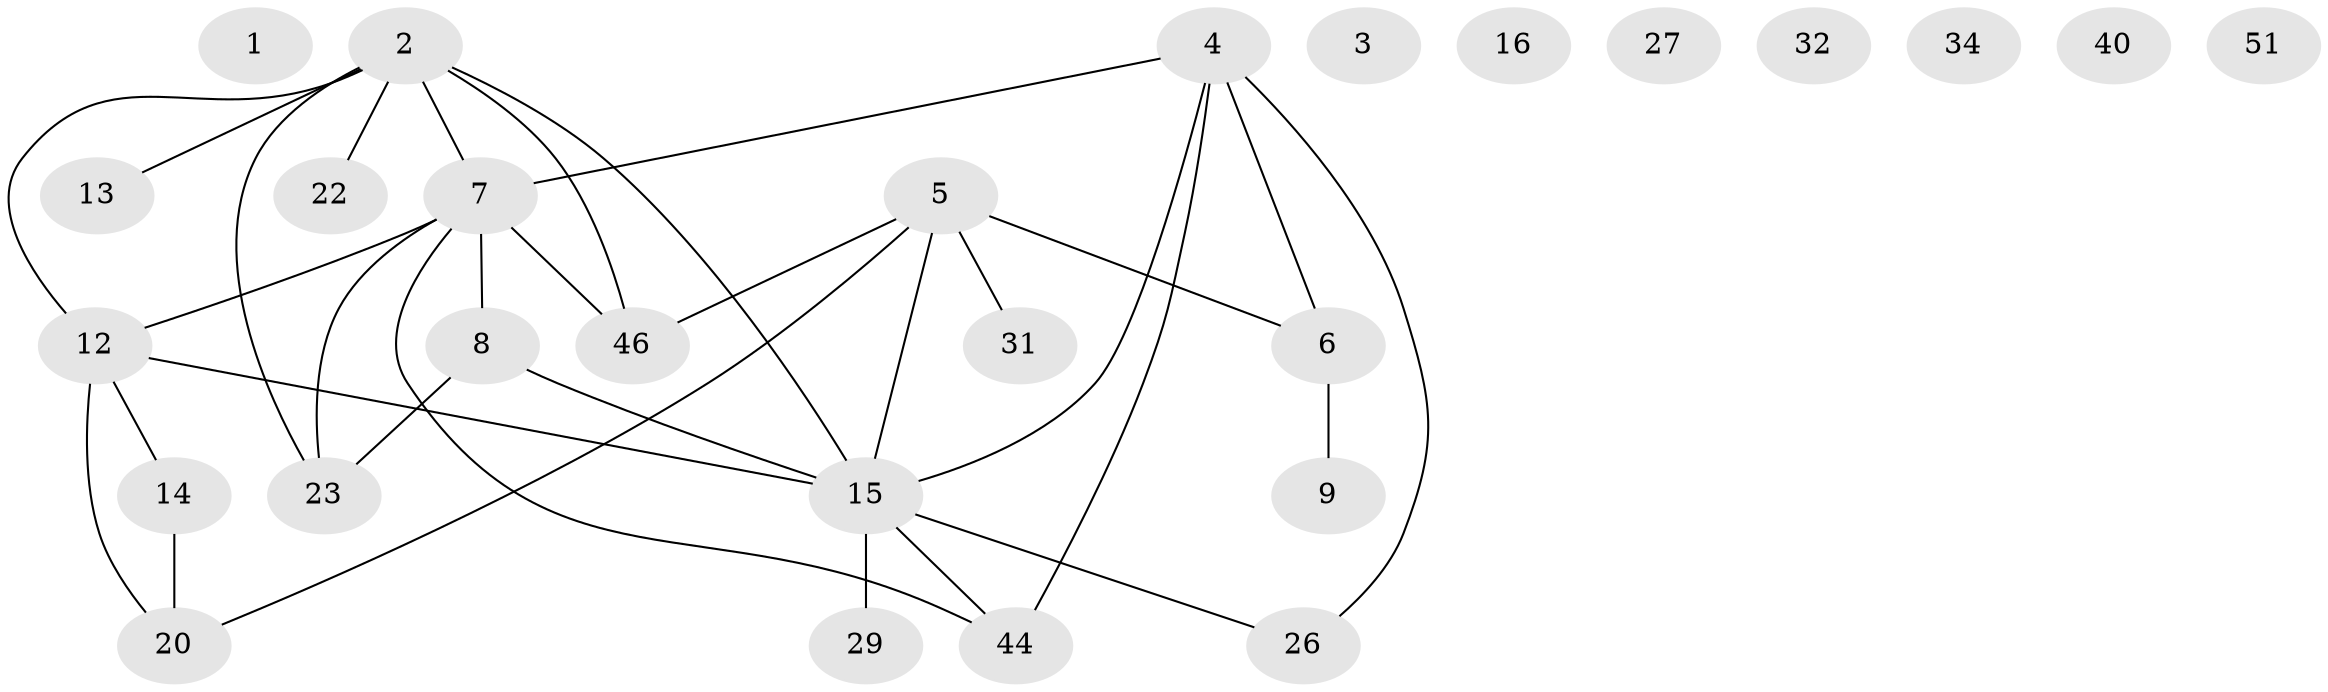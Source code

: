 // original degree distribution, {1: 0.18518518518518517, 4: 0.16666666666666666, 0: 0.12962962962962962, 2: 0.2222222222222222, 3: 0.24074074074074073, 5: 0.05555555555555555}
// Generated by graph-tools (version 1.1) at 2025/16/03/04/25 18:16:38]
// undirected, 27 vertices, 32 edges
graph export_dot {
graph [start="1"]
  node [color=gray90,style=filled];
  1 [super="+36"];
  2 [super="+38+49+53+48"];
  3;
  4 [super="+25+42"];
  5 [super="+10+37"];
  6 [super="+41"];
  7 [super="+18+35+50"];
  8 [super="+11+17+30"];
  9;
  12 [super="+19+39"];
  13;
  14 [super="+21+33+54"];
  15 [super="+28+43+47"];
  16;
  20 [super="+45"];
  22;
  23 [super="+24"];
  26 [super="+52"];
  27;
  29;
  31;
  32;
  34;
  40;
  44;
  46;
  51;
  2 -- 12;
  2 -- 23;
  2 -- 46 [weight=2];
  2 -- 15;
  2 -- 22;
  2 -- 7;
  2 -- 13;
  4 -- 44;
  4 -- 6;
  4 -- 7;
  4 -- 15;
  4 -- 26;
  5 -- 6;
  5 -- 31;
  5 -- 46;
  5 -- 20;
  5 -- 15;
  6 -- 9;
  7 -- 23;
  7 -- 46;
  7 -- 12;
  7 -- 44;
  7 -- 8;
  8 -- 15;
  8 -- 23;
  12 -- 15;
  12 -- 14;
  12 -- 20;
  14 -- 20;
  15 -- 29 [weight=2];
  15 -- 44;
  15 -- 26;
}
